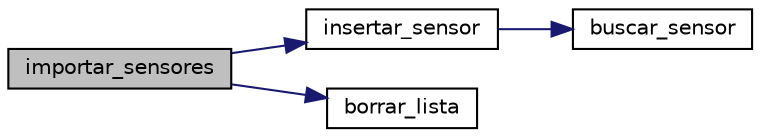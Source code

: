 digraph "importar_sensores"
{
  edge [fontname="Helvetica",fontsize="10",labelfontname="Helvetica",labelfontsize="10"];
  node [fontname="Helvetica",fontsize="10",shape=record];
  rankdir="LR";
  Node1 [label="importar_sensores",height=0.2,width=0.4,color="black", fillcolor="grey75", style="filled", fontcolor="black"];
  Node1 -> Node2 [color="midnightblue",fontsize="10",style="solid",fontname="Helvetica"];
  Node2 [label="insertar_sensor",height=0.2,width=0.4,color="black", fillcolor="white", style="filled",URL="$d9/dae/sensorlib_8h.html#aadf6070bba31d11ac68265456fe5b4b9",tooltip="Esta funcion inserta un sensor nuevo en una lista de sensores. "];
  Node2 -> Node3 [color="midnightblue",fontsize="10",style="solid",fontname="Helvetica"];
  Node3 [label="buscar_sensor",height=0.2,width=0.4,color="black", fillcolor="white", style="filled",URL="$d9/dae/sensorlib_8h.html#a042990d32f327693421d00660cb1835b",tooltip="Esta funcion permite busca un sensor de la lista, retorna un puntero al sensor o NULL si no se encuen..."];
  Node1 -> Node4 [color="midnightblue",fontsize="10",style="solid",fontname="Helvetica"];
  Node4 [label="borrar_lista",height=0.2,width=0.4,color="black", fillcolor="white", style="filled",URL="$d9/dae/sensorlib_8h.html#a75176cb6fcea9cab1f772cbe81450207",tooltip="Esta funcion borra la lista de sensores. ptrinicial: puntero a la lista de sensores. "];
}
